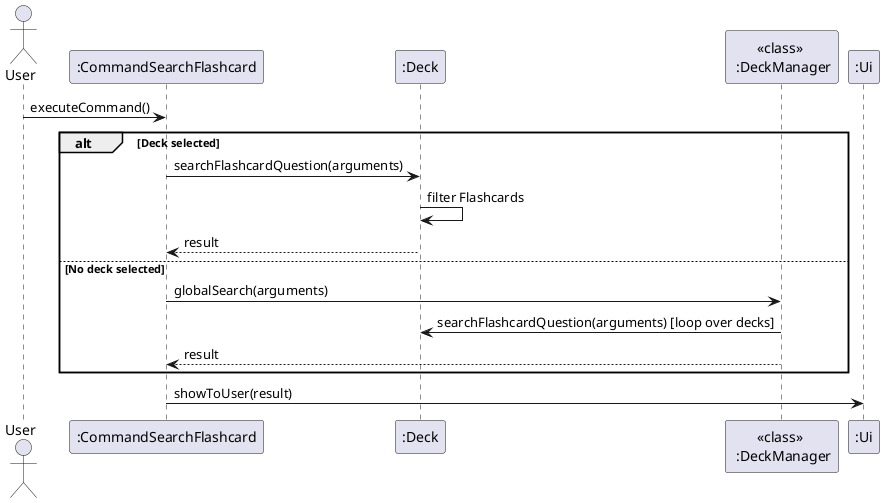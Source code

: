 @startuml
actor User
participant ":CommandSearchFlashcard" as CommandSearchFlashcard
participant ":Deck" as Deck
participant "<<class>> \n :DeckManager" as DeckManager
participant ":Ui" as Ui
User -> CommandSearchFlashcard : executeCommand()
alt Deck selected
    CommandSearchFlashcard -> Deck : searchFlashcardQuestion(arguments)
    Deck -> Deck : filter Flashcards
    Deck --> CommandSearchFlashcard : result
else No deck selected
    CommandSearchFlashcard -> DeckManager : globalSearch(arguments)
    DeckManager -> Deck : searchFlashcardQuestion(arguments) [loop over decks]
    DeckManager --> CommandSearchFlashcard : result
end
CommandSearchFlashcard -> Ui : showToUser(result)
@enduml
